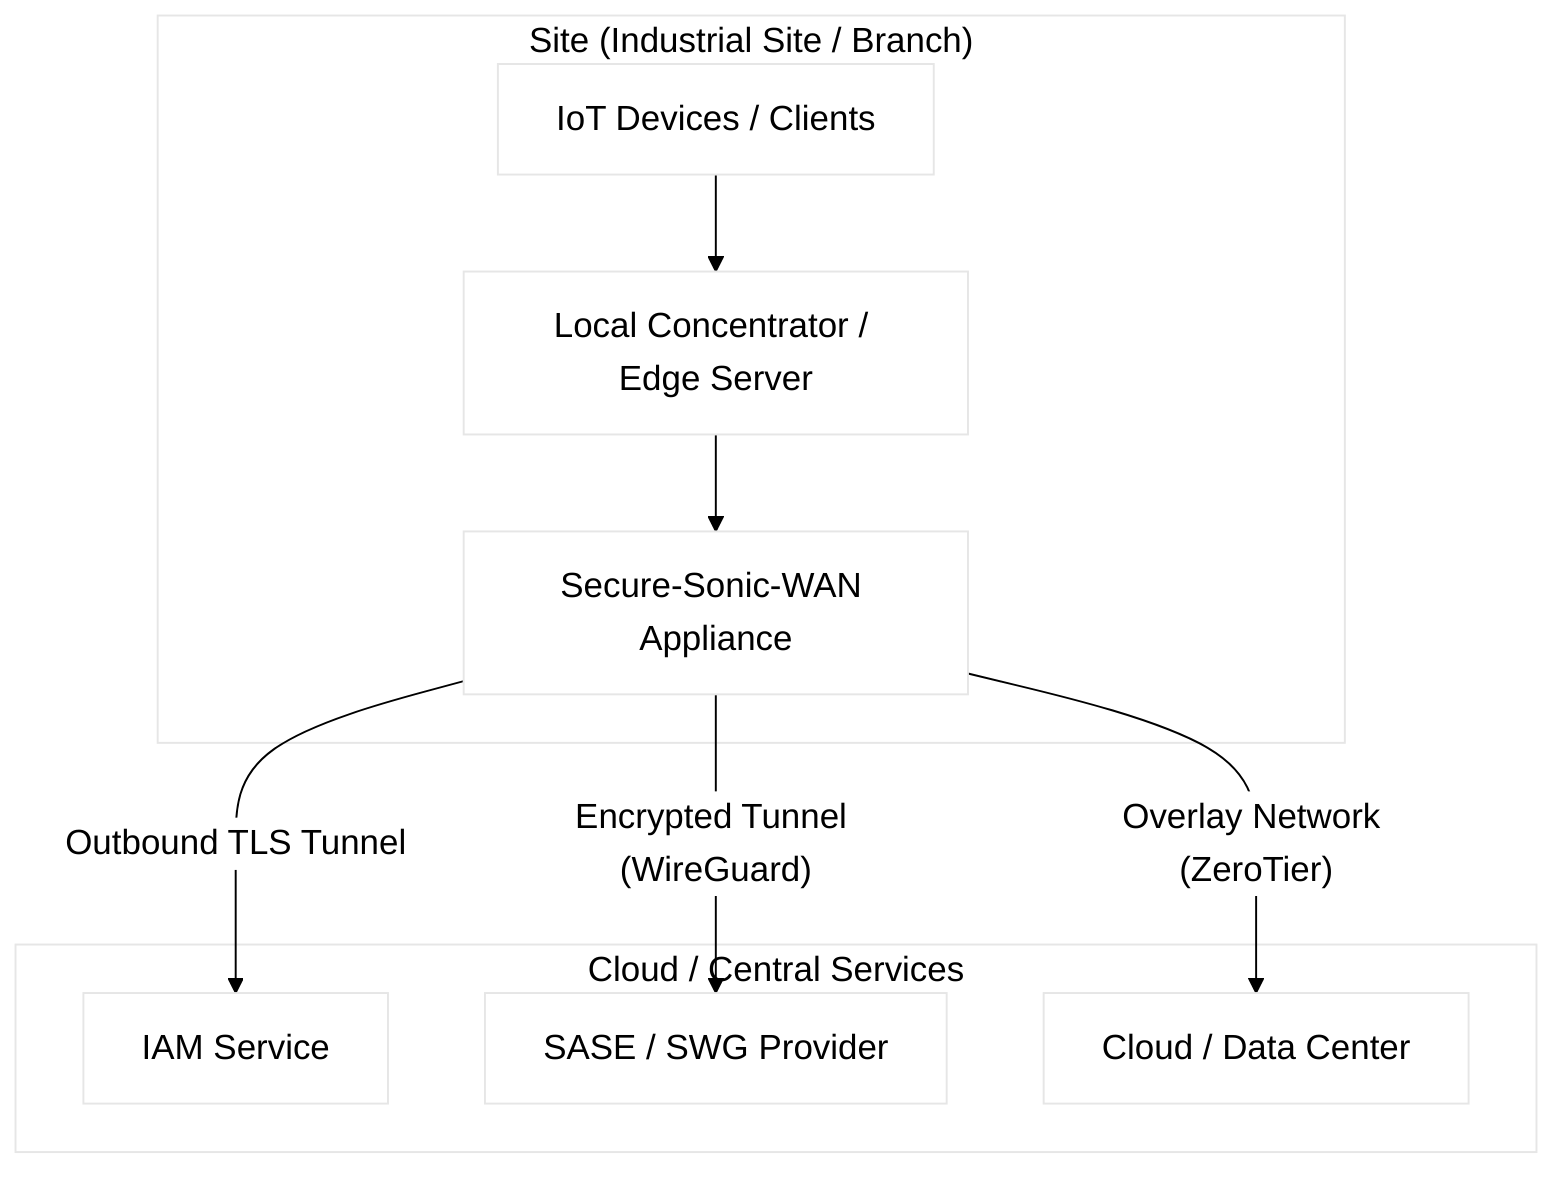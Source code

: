 %%{init: {'theme':'base', 'themeVariables': { 'background': '#ffffff', 'primaryColor': '#ffffff', 'primaryTextColor': '#000000', 'lineColor': '#000000', 'edgeLabelBackground':'#ffffff', 'fontSize': '18px' }}}%%
graph TD
    subgraph Site["Site (Industrial Site / Branch)"]
        A1["IoT Devices / Clients"]
        A2["Local Concentrator / Edge Server"]
        A3["Secure-Sonic-WAN Appliance"]
    end



    subgraph Cloud["Cloud / Central Services"]
        C1["IAM Service"]
        C2["SASE / SWG Provider"]
        C3["Cloud / Data Center"]
    end

    A1 --> A2
    A2 --> A3
    A3 -->|"Outbound TLS Tunnel"| C1
    A3 -->|"Encrypted Tunnel (WireGuard)"| C2
    A3 -->|"Overlay Network (ZeroTier)"| C3